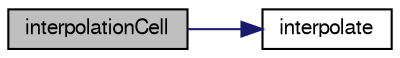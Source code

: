 digraph "interpolationCell"
{
  bgcolor="transparent";
  edge [fontname="FreeSans",fontsize="10",labelfontname="FreeSans",labelfontsize="10"];
  node [fontname="FreeSans",fontsize="10",shape=record];
  rankdir="LR";
  Node0 [label="interpolationCell",height=0.2,width=0.4,color="black", fillcolor="grey75", style="filled", fontcolor="black"];
  Node0 -> Node1 [color="midnightblue",fontsize="10",style="solid",fontname="FreeSans"];
  Node1 [label="interpolate",height=0.2,width=0.4,color="black",URL="$a22914.html#a1e1a36b4d220030fdbd81c18d1303d85",tooltip="Interpolate field to the given point in the given cell. "];
}
